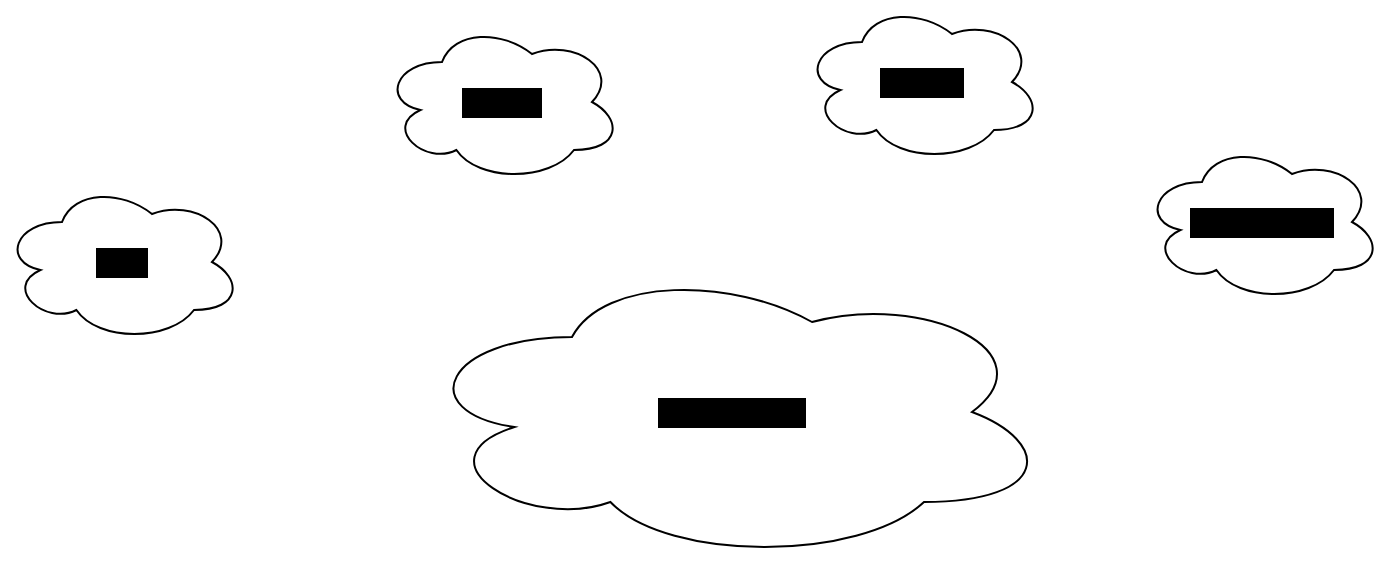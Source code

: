 <mxfile>
    <diagram id="kMYkFQN1MXnj1V-BtPih" name="Purpose of Database">
        <mxGraphModel dx="1140" dy="800" grid="1" gridSize="10" guides="1" tooltips="1" connect="1" arrows="1" fold="1" page="1" pageScale="1" pageWidth="850" pageHeight="1100" math="0" shadow="0">
            <root>
                <mxCell id="0"/>
                <mxCell id="1" parent="0"/>
                <mxCell id="3" value="Health Center" style="ellipse;shape=cloud;whiteSpace=wrap;html=1;labelBackgroundColor=#000000;" vertex="1" parent="1">
                    <mxGeometry x="265" y="310" width="320" height="150" as="geometry"/>
                </mxCell>
                <mxCell id="4" value="units" style="ellipse;shape=cloud;whiteSpace=wrap;html=1;labelBackgroundColor=#000000;" vertex="1" parent="1">
                    <mxGeometry x="60" y="270" width="120" height="80" as="geometry"/>
                </mxCell>
                <mxCell id="5" value="doctors" style="ellipse;shape=cloud;whiteSpace=wrap;html=1;labelBackgroundColor=#000000;" vertex="1" parent="1">
                    <mxGeometry x="250" y="190" width="120" height="80" as="geometry"/>
                </mxCell>
                <mxCell id="7" value="patients" style="ellipse;shape=cloud;whiteSpace=wrap;html=1;labelBackgroundColor=#000000;" vertex="1" parent="1">
                    <mxGeometry x="460" y="180" width="120" height="80" as="geometry"/>
                </mxCell>
                <mxCell id="8" value="interventions&amp;nbsp;" style="ellipse;shape=cloud;whiteSpace=wrap;html=1;labelBackgroundColor=#000000;" vertex="1" parent="1">
                    <mxGeometry x="630" y="250" width="120" height="80" as="geometry"/>
                </mxCell>
            </root>
        </mxGraphModel>
    </diagram>
    <diagram id="yvJoIhBuQkoE39rfLoIi" name="Entity Relationship Model">
        <mxGraphModel dx="1140" dy="800" grid="1" gridSize="10" guides="1" tooltips="1" connect="1" arrows="1" fold="1" page="1" pageScale="1" pageWidth="850" pageHeight="1100" math="0" shadow="0">
            <root>
                <mxCell id="0"/>
                <mxCell id="1" parent="0"/>
                <mxCell id="M7cwEFYlGYMvpXlG8DcW-29" style="edgeStyle=none;html=1;entryX=0;entryY=0.5;entryDx=0;entryDy=0;exitX=0.992;exitY=0.617;exitDx=0;exitDy=0;exitPerimeter=0;" edge="1" parent="1" source="M7cwEFYlGYMvpXlG8DcW-1" target="M7cwEFYlGYMvpXlG8DcW-27">
                    <mxGeometry relative="1" as="geometry">
                        <mxPoint x="340" y="160" as="sourcePoint"/>
                    </mxGeometry>
                </mxCell>
                <mxCell id="M7cwEFYlGYMvpXlG8DcW-31" style="edgeStyle=none;html=1;exitX=1;exitY=1;exitDx=0;exitDy=0;entryX=0;entryY=0.5;entryDx=0;entryDy=0;" edge="1" parent="1" source="M7cwEFYlGYMvpXlG8DcW-1" target="M7cwEFYlGYMvpXlG8DcW-30">
                    <mxGeometry relative="1" as="geometry"/>
                </mxCell>
                <mxCell id="M7cwEFYlGYMvpXlG8DcW-40" style="edgeStyle=none;html=1;exitX=0.5;exitY=1;exitDx=0;exitDy=0;" edge="1" parent="1" source="M7cwEFYlGYMvpXlG8DcW-1" target="M7cwEFYlGYMvpXlG8DcW-39">
                    <mxGeometry relative="1" as="geometry"/>
                </mxCell>
                <mxCell id="M7cwEFYlGYMvpXlG8DcW-1" value="healthCenter" style="rounded=0;whiteSpace=wrap;html=1;labelBackgroundColor=#000000;" vertex="1" parent="1">
                    <mxGeometry x="215" y="130" width="120" height="60" as="geometry"/>
                </mxCell>
                <mxCell id="M7cwEFYlGYMvpXlG8DcW-2" value="doctor" style="rounded=0;whiteSpace=wrap;html=1;labelBackgroundColor=#000000;" vertex="1" parent="1">
                    <mxGeometry x="610" y="140" width="120" height="60" as="geometry"/>
                </mxCell>
                <mxCell id="M7cwEFYlGYMvpXlG8DcW-3" value="unit" style="rounded=0;whiteSpace=wrap;html=1;labelBackgroundColor=#000000;" vertex="1" parent="1">
                    <mxGeometry x="620" y="320" width="120" height="60" as="geometry"/>
                </mxCell>
                <mxCell id="M7cwEFYlGYMvpXlG8DcW-55" style="edgeStyle=none;html=1;exitX=1;exitY=0.75;exitDx=0;exitDy=0;entryX=0.1;entryY=0.675;entryDx=0;entryDy=0;entryPerimeter=0;" edge="1" parent="1" source="M7cwEFYlGYMvpXlG8DcW-4" target="M7cwEFYlGYMvpXlG8DcW-54">
                    <mxGeometry relative="1" as="geometry"/>
                </mxCell>
                <mxCell id="M7cwEFYlGYMvpXlG8DcW-4" value="patient" style="rounded=0;whiteSpace=wrap;html=1;labelBackgroundColor=#000000;" vertex="1" parent="1">
                    <mxGeometry x="380" y="480" width="120" height="60" as="geometry"/>
                </mxCell>
                <mxCell id="M7cwEFYlGYMvpXlG8DcW-5" value="intervention" style="rounded=0;whiteSpace=wrap;html=1;labelBackgroundColor=#000000;" vertex="1" parent="1">
                    <mxGeometry x="660" y="510" width="120" height="60" as="geometry"/>
                </mxCell>
                <mxCell id="M7cwEFYlGYMvpXlG8DcW-12" style="edgeStyle=none;html=1;exitX=1;exitY=1;exitDx=0;exitDy=0;entryX=0;entryY=0.25;entryDx=0;entryDy=0;" edge="1" parent="1" source="M7cwEFYlGYMvpXlG8DcW-6" target="M7cwEFYlGYMvpXlG8DcW-1">
                    <mxGeometry relative="1" as="geometry"/>
                </mxCell>
                <mxCell id="M7cwEFYlGYMvpXlG8DcW-6" value="id" style="ellipse;whiteSpace=wrap;html=1;labelBackgroundColor=#000000;" vertex="1" parent="1">
                    <mxGeometry x="100" y="70" width="70" height="40" as="geometry"/>
                </mxCell>
                <mxCell id="M7cwEFYlGYMvpXlG8DcW-13" style="edgeStyle=none;html=1;exitX=1;exitY=1;exitDx=0;exitDy=0;entryX=0.25;entryY=0;entryDx=0;entryDy=0;" edge="1" parent="1" source="M7cwEFYlGYMvpXlG8DcW-7" target="M7cwEFYlGYMvpXlG8DcW-1">
                    <mxGeometry relative="1" as="geometry"/>
                </mxCell>
                <mxCell id="M7cwEFYlGYMvpXlG8DcW-7" value="name" style="ellipse;whiteSpace=wrap;html=1;labelBackgroundColor=#000000;" vertex="1" parent="1">
                    <mxGeometry x="150" y="30" width="70" height="40" as="geometry"/>
                </mxCell>
                <mxCell id="M7cwEFYlGYMvpXlG8DcW-14" style="edgeStyle=none;html=1;exitX=0.5;exitY=1;exitDx=0;exitDy=0;entryX=0.5;entryY=0;entryDx=0;entryDy=0;" edge="1" parent="1" source="M7cwEFYlGYMvpXlG8DcW-8" target="M7cwEFYlGYMvpXlG8DcW-1">
                    <mxGeometry relative="1" as="geometry"/>
                </mxCell>
                <mxCell id="M7cwEFYlGYMvpXlG8DcW-8" value="Address" style="ellipse;whiteSpace=wrap;html=1;labelBackgroundColor=#000000;" vertex="1" parent="1">
                    <mxGeometry x="240" y="20" width="70" height="40" as="geometry"/>
                </mxCell>
                <mxCell id="M7cwEFYlGYMvpXlG8DcW-15" style="edgeStyle=none;html=1;exitX=0.5;exitY=1;exitDx=0;exitDy=0;entryX=0.75;entryY=0;entryDx=0;entryDy=0;" edge="1" parent="1" source="M7cwEFYlGYMvpXlG8DcW-9" target="M7cwEFYlGYMvpXlG8DcW-1">
                    <mxGeometry relative="1" as="geometry"/>
                </mxCell>
                <mxCell id="M7cwEFYlGYMvpXlG8DcW-9" value="phone" style="ellipse;whiteSpace=wrap;html=1;labelBackgroundColor=#000000;" vertex="1" parent="1">
                    <mxGeometry x="320" y="20" width="70" height="40" as="geometry"/>
                </mxCell>
                <mxCell id="M7cwEFYlGYMvpXlG8DcW-16" style="edgeStyle=none;html=1;exitX=0;exitY=1;exitDx=0;exitDy=0;entryX=1;entryY=0;entryDx=0;entryDy=0;" edge="1" parent="1" source="M7cwEFYlGYMvpXlG8DcW-11" target="M7cwEFYlGYMvpXlG8DcW-1">
                    <mxGeometry relative="1" as="geometry"/>
                </mxCell>
                <mxCell id="M7cwEFYlGYMvpXlG8DcW-11" value="Email" style="ellipse;whiteSpace=wrap;html=1;labelBackgroundColor=#000000;" vertex="1" parent="1">
                    <mxGeometry x="380" y="70" width="70" height="40" as="geometry"/>
                </mxCell>
                <mxCell id="M7cwEFYlGYMvpXlG8DcW-22" style="edgeStyle=none;html=1;exitX=1;exitY=1;exitDx=0;exitDy=0;entryX=0.083;entryY=0;entryDx=0;entryDy=0;entryPerimeter=0;" edge="1" parent="1" source="M7cwEFYlGYMvpXlG8DcW-17" target="M7cwEFYlGYMvpXlG8DcW-2">
                    <mxGeometry relative="1" as="geometry"/>
                </mxCell>
                <mxCell id="M7cwEFYlGYMvpXlG8DcW-17" value="id" style="ellipse;whiteSpace=wrap;html=1;labelBackgroundColor=#000000;" vertex="1" parent="1">
                    <mxGeometry x="510" y="50" width="70" height="40" as="geometry"/>
                </mxCell>
                <mxCell id="M7cwEFYlGYMvpXlG8DcW-23" style="edgeStyle=none;html=1;exitX=0.5;exitY=1;exitDx=0;exitDy=0;entryX=0.25;entryY=0;entryDx=0;entryDy=0;" edge="1" parent="1" source="M7cwEFYlGYMvpXlG8DcW-18" target="M7cwEFYlGYMvpXlG8DcW-2">
                    <mxGeometry relative="1" as="geometry"/>
                </mxCell>
                <mxCell id="M7cwEFYlGYMvpXlG8DcW-18" value="fName" style="ellipse;whiteSpace=wrap;html=1;labelBackgroundColor=#000000;" vertex="1" parent="1">
                    <mxGeometry x="580" y="20" width="70" height="40" as="geometry"/>
                </mxCell>
                <mxCell id="M7cwEFYlGYMvpXlG8DcW-24" style="edgeStyle=none;html=1;exitX=0;exitY=1;exitDx=0;exitDy=0;entryX=0.5;entryY=0;entryDx=0;entryDy=0;" edge="1" parent="1" source="M7cwEFYlGYMvpXlG8DcW-19" target="M7cwEFYlGYMvpXlG8DcW-2">
                    <mxGeometry relative="1" as="geometry"/>
                </mxCell>
                <mxCell id="M7cwEFYlGYMvpXlG8DcW-19" value="lName" style="ellipse;whiteSpace=wrap;html=1;labelBackgroundColor=#000000;" vertex="1" parent="1">
                    <mxGeometry x="660" y="20" width="70" height="40" as="geometry"/>
                </mxCell>
                <mxCell id="M7cwEFYlGYMvpXlG8DcW-25" style="edgeStyle=none;html=1;exitX=0;exitY=1;exitDx=0;exitDy=0;entryX=0.75;entryY=0;entryDx=0;entryDy=0;" edge="1" parent="1" source="M7cwEFYlGYMvpXlG8DcW-20" target="M7cwEFYlGYMvpXlG8DcW-2">
                    <mxGeometry relative="1" as="geometry"/>
                </mxCell>
                <mxCell id="M7cwEFYlGYMvpXlG8DcW-20" value="D.o.B" style="ellipse;whiteSpace=wrap;html=1;labelBackgroundColor=#000000;" vertex="1" parent="1">
                    <mxGeometry x="740" y="30" width="70" height="40" as="geometry"/>
                </mxCell>
                <mxCell id="M7cwEFYlGYMvpXlG8DcW-26" style="edgeStyle=none;html=1;exitX=0;exitY=1;exitDx=0;exitDy=0;" edge="1" parent="1" source="M7cwEFYlGYMvpXlG8DcW-21" target="M7cwEFYlGYMvpXlG8DcW-2">
                    <mxGeometry relative="1" as="geometry"/>
                </mxCell>
                <mxCell id="M7cwEFYlGYMvpXlG8DcW-21" value="pic" style="ellipse;whiteSpace=wrap;html=1;labelBackgroundColor=#000000;" vertex="1" parent="1">
                    <mxGeometry x="750" y="80" width="70" height="40" as="geometry"/>
                </mxCell>
                <mxCell id="M7cwEFYlGYMvpXlG8DcW-28" style="edgeStyle=none;html=1;exitX=1;exitY=0.5;exitDx=0;exitDy=0;entryX=0;entryY=0.5;entryDx=0;entryDy=0;" edge="1" parent="1" source="M7cwEFYlGYMvpXlG8DcW-27" target="M7cwEFYlGYMvpXlG8DcW-2">
                    <mxGeometry relative="1" as="geometry"/>
                </mxCell>
                <mxCell id="M7cwEFYlGYMvpXlG8DcW-27" value="has" style="rhombus;whiteSpace=wrap;html=1;labelBackgroundColor=#000000;" vertex="1" parent="1">
                    <mxGeometry x="430" y="130" width="80" height="80" as="geometry"/>
                </mxCell>
                <mxCell id="M7cwEFYlGYMvpXlG8DcW-32" style="edgeStyle=none;html=1;exitX=1;exitY=0.5;exitDx=0;exitDy=0;entryX=0;entryY=0.5;entryDx=0;entryDy=0;" edge="1" parent="1" source="M7cwEFYlGYMvpXlG8DcW-30" target="M7cwEFYlGYMvpXlG8DcW-3">
                    <mxGeometry relative="1" as="geometry"/>
                </mxCell>
                <mxCell id="M7cwEFYlGYMvpXlG8DcW-30" value="has" style="rhombus;whiteSpace=wrap;html=1;labelBackgroundColor=#000000;" vertex="1" parent="1">
                    <mxGeometry x="430" y="240" width="80" height="80" as="geometry"/>
                </mxCell>
                <mxCell id="M7cwEFYlGYMvpXlG8DcW-36" style="edgeStyle=none;html=1;exitX=1;exitY=1;exitDx=0;exitDy=0;entryX=0.158;entryY=0;entryDx=0;entryDy=0;entryPerimeter=0;" edge="1" parent="1" source="M7cwEFYlGYMvpXlG8DcW-33" target="M7cwEFYlGYMvpXlG8DcW-3">
                    <mxGeometry relative="1" as="geometry"/>
                </mxCell>
                <mxCell id="M7cwEFYlGYMvpXlG8DcW-33" value="id" style="ellipse;whiteSpace=wrap;html=1;labelBackgroundColor=#000000;" vertex="1" parent="1">
                    <mxGeometry x="570" y="230" width="70" height="40" as="geometry"/>
                </mxCell>
                <mxCell id="M7cwEFYlGYMvpXlG8DcW-37" style="edgeStyle=none;html=1;exitX=0.5;exitY=1;exitDx=0;exitDy=0;entryX=0.5;entryY=0;entryDx=0;entryDy=0;" edge="1" parent="1" source="M7cwEFYlGYMvpXlG8DcW-34" target="M7cwEFYlGYMvpXlG8DcW-3">
                    <mxGeometry relative="1" as="geometry"/>
                </mxCell>
                <mxCell id="M7cwEFYlGYMvpXlG8DcW-34" value="uName" style="ellipse;whiteSpace=wrap;html=1;labelBackgroundColor=#000000;" vertex="1" parent="1">
                    <mxGeometry x="650" y="230" width="70" height="40" as="geometry"/>
                </mxCell>
                <mxCell id="M7cwEFYlGYMvpXlG8DcW-38" style="edgeStyle=none;html=1;exitX=0.5;exitY=1;exitDx=0;exitDy=0;entryX=0.75;entryY=0;entryDx=0;entryDy=0;" edge="1" parent="1" source="M7cwEFYlGYMvpXlG8DcW-35" target="M7cwEFYlGYMvpXlG8DcW-3">
                    <mxGeometry relative="1" as="geometry"/>
                </mxCell>
                <mxCell id="M7cwEFYlGYMvpXlG8DcW-35" value="floor" style="ellipse;whiteSpace=wrap;html=1;labelBackgroundColor=#000000;" vertex="1" parent="1">
                    <mxGeometry x="740" y="230" width="70" height="40" as="geometry"/>
                </mxCell>
                <mxCell id="M7cwEFYlGYMvpXlG8DcW-41" style="edgeStyle=none;html=1;exitX=0.5;exitY=1;exitDx=0;exitDy=0;entryX=0.5;entryY=0;entryDx=0;entryDy=0;" edge="1" parent="1" source="M7cwEFYlGYMvpXlG8DcW-39" target="M7cwEFYlGYMvpXlG8DcW-4">
                    <mxGeometry relative="1" as="geometry"/>
                </mxCell>
                <mxCell id="M7cwEFYlGYMvpXlG8DcW-39" value="has" style="rhombus;whiteSpace=wrap;html=1;labelBackgroundColor=#000000;" vertex="1" parent="1">
                    <mxGeometry x="400" y="360" width="80" height="80" as="geometry"/>
                </mxCell>
                <mxCell id="M7cwEFYlGYMvpXlG8DcW-48" style="edgeStyle=none;html=1;exitX=0;exitY=0;exitDx=0;exitDy=0;entryX=0.808;entryY=1.05;entryDx=0;entryDy=0;entryPerimeter=0;" edge="1" parent="1" source="M7cwEFYlGYMvpXlG8DcW-42" target="M7cwEFYlGYMvpXlG8DcW-4">
                    <mxGeometry relative="1" as="geometry"/>
                </mxCell>
                <mxCell id="M7cwEFYlGYMvpXlG8DcW-42" value="id" style="ellipse;whiteSpace=wrap;html=1;labelBackgroundColor=#000000;" vertex="1" parent="1">
                    <mxGeometry x="500" y="590" width="70" height="40" as="geometry"/>
                </mxCell>
                <mxCell id="M7cwEFYlGYMvpXlG8DcW-49" style="edgeStyle=none;html=1;exitX=0.5;exitY=0;exitDx=0;exitDy=0;entryX=0.558;entryY=1.017;entryDx=0;entryDy=0;entryPerimeter=0;" edge="1" parent="1" source="M7cwEFYlGYMvpXlG8DcW-43" target="M7cwEFYlGYMvpXlG8DcW-4">
                    <mxGeometry relative="1" as="geometry"/>
                </mxCell>
                <mxCell id="M7cwEFYlGYMvpXlG8DcW-43" value="fName" style="ellipse;whiteSpace=wrap;html=1;labelBackgroundColor=#000000;" vertex="1" parent="1">
                    <mxGeometry x="410" y="600" width="70" height="40" as="geometry"/>
                </mxCell>
                <mxCell id="M7cwEFYlGYMvpXlG8DcW-50" style="edgeStyle=none;html=1;exitX=1;exitY=0;exitDx=0;exitDy=0;entryX=0.117;entryY=1.033;entryDx=0;entryDy=0;entryPerimeter=0;" edge="1" parent="1" source="M7cwEFYlGYMvpXlG8DcW-44" target="M7cwEFYlGYMvpXlG8DcW-4">
                    <mxGeometry relative="1" as="geometry"/>
                </mxCell>
                <mxCell id="M7cwEFYlGYMvpXlG8DcW-44" value="lName" style="ellipse;whiteSpace=wrap;html=1;labelBackgroundColor=#000000;" vertex="1" parent="1">
                    <mxGeometry x="310" y="590" width="70" height="40" as="geometry"/>
                </mxCell>
                <mxCell id="M7cwEFYlGYMvpXlG8DcW-51" style="edgeStyle=none;html=1;exitX=1;exitY=0;exitDx=0;exitDy=0;entryX=0;entryY=0.75;entryDx=0;entryDy=0;" edge="1" parent="1" source="M7cwEFYlGYMvpXlG8DcW-45" target="M7cwEFYlGYMvpXlG8DcW-4">
                    <mxGeometry relative="1" as="geometry"/>
                </mxCell>
                <mxCell id="M7cwEFYlGYMvpXlG8DcW-45" value="Addresse" style="ellipse;whiteSpace=wrap;html=1;labelBackgroundColor=#000000;" vertex="1" parent="1">
                    <mxGeometry x="230" y="530" width="70" height="40" as="geometry"/>
                </mxCell>
                <mxCell id="M7cwEFYlGYMvpXlG8DcW-52" style="edgeStyle=none;html=1;exitX=1;exitY=0.5;exitDx=0;exitDy=0;entryX=0;entryY=0.5;entryDx=0;entryDy=0;" edge="1" parent="1" source="M7cwEFYlGYMvpXlG8DcW-46" target="M7cwEFYlGYMvpXlG8DcW-4">
                    <mxGeometry relative="1" as="geometry"/>
                </mxCell>
                <mxCell id="M7cwEFYlGYMvpXlG8DcW-46" value="Email" style="ellipse;whiteSpace=wrap;html=1;labelBackgroundColor=#000000;" vertex="1" parent="1">
                    <mxGeometry x="180" y="460" width="70" height="40" as="geometry"/>
                </mxCell>
                <mxCell id="M7cwEFYlGYMvpXlG8DcW-53" style="edgeStyle=none;html=1;exitX=1;exitY=0.5;exitDx=0;exitDy=0;entryX=0;entryY=0;entryDx=0;entryDy=0;" edge="1" parent="1" source="M7cwEFYlGYMvpXlG8DcW-47" target="M7cwEFYlGYMvpXlG8DcW-4">
                    <mxGeometry relative="1" as="geometry"/>
                </mxCell>
                <mxCell id="M7cwEFYlGYMvpXlG8DcW-47" value="Phone" style="ellipse;whiteSpace=wrap;html=1;labelBackgroundColor=#000000;" vertex="1" parent="1">
                    <mxGeometry x="170" y="370" width="70" height="40" as="geometry"/>
                </mxCell>
                <mxCell id="M7cwEFYlGYMvpXlG8DcW-56" style="edgeStyle=none;html=1;exitX=1;exitY=1;exitDx=0;exitDy=0;entryX=0;entryY=0;entryDx=0;entryDy=0;" edge="1" parent="1" source="M7cwEFYlGYMvpXlG8DcW-54" target="M7cwEFYlGYMvpXlG8DcW-5">
                    <mxGeometry relative="1" as="geometry"/>
                </mxCell>
                <mxCell id="M7cwEFYlGYMvpXlG8DcW-54" value="has" style="rhombus;whiteSpace=wrap;html=1;labelBackgroundColor=#000000;" vertex="1" parent="1">
                    <mxGeometry x="565" y="420" width="80" height="80" as="geometry"/>
                </mxCell>
                <mxCell id="M7cwEFYlGYMvpXlG8DcW-62" style="edgeStyle=none;html=1;exitX=0.5;exitY=0;exitDx=0;exitDy=0;entryX=0.175;entryY=1.017;entryDx=0;entryDy=0;entryPerimeter=0;" edge="1" parent="1" source="M7cwEFYlGYMvpXlG8DcW-57" target="M7cwEFYlGYMvpXlG8DcW-5">
                    <mxGeometry relative="1" as="geometry"/>
                </mxCell>
                <mxCell id="M7cwEFYlGYMvpXlG8DcW-57" value="id" style="ellipse;whiteSpace=wrap;html=1;labelBackgroundColor=#000000;" vertex="1" parent="1">
                    <mxGeometry x="600" y="640" width="70" height="40" as="geometry"/>
                </mxCell>
                <mxCell id="M7cwEFYlGYMvpXlG8DcW-63" style="edgeStyle=none;html=1;exitX=0.5;exitY=0;exitDx=0;exitDy=0;entryX=0.25;entryY=1;entryDx=0;entryDy=0;" edge="1" parent="1" source="M7cwEFYlGYMvpXlG8DcW-58" target="M7cwEFYlGYMvpXlG8DcW-5">
                    <mxGeometry relative="1" as="geometry"/>
                </mxCell>
                <mxCell id="M7cwEFYlGYMvpXlG8DcW-58" value="writtenDate" style="ellipse;whiteSpace=wrap;html=1;labelBackgroundColor=#000000;" vertex="1" parent="1">
                    <mxGeometry x="660" y="680" width="70" height="40" as="geometry"/>
                </mxCell>
                <mxCell id="M7cwEFYlGYMvpXlG8DcW-64" style="edgeStyle=none;html=1;exitX=0.5;exitY=0;exitDx=0;exitDy=0;entryX=0.558;entryY=1.017;entryDx=0;entryDy=0;entryPerimeter=0;" edge="1" parent="1" source="M7cwEFYlGYMvpXlG8DcW-60" target="M7cwEFYlGYMvpXlG8DcW-5">
                    <mxGeometry relative="1" as="geometry"/>
                </mxCell>
                <mxCell id="M7cwEFYlGYMvpXlG8DcW-60" value="symptom" style="ellipse;whiteSpace=wrap;html=1;labelBackgroundColor=#000000;" vertex="1" parent="1">
                    <mxGeometry x="720" y="640" width="70" height="40" as="geometry"/>
                </mxCell>
                <mxCell id="M7cwEFYlGYMvpXlG8DcW-65" style="edgeStyle=none;html=1;exitX=0;exitY=0;exitDx=0;exitDy=0;entryX=0.833;entryY=1.05;entryDx=0;entryDy=0;entryPerimeter=0;" edge="1" parent="1" source="M7cwEFYlGYMvpXlG8DcW-61" target="M7cwEFYlGYMvpXlG8DcW-5">
                    <mxGeometry relative="1" as="geometry"/>
                </mxCell>
                <mxCell id="M7cwEFYlGYMvpXlG8DcW-61" value="treatment" style="ellipse;whiteSpace=wrap;html=1;labelBackgroundColor=#000000;" vertex="1" parent="1">
                    <mxGeometry x="780" y="590" width="70" height="40" as="geometry"/>
                </mxCell>
            </root>
        </mxGraphModel>
    </diagram>
    <diagram id="SaWNn-KFzAsCHr6UYBIu" name="UML">
        <mxGraphModel dx="1140" dy="800" grid="1" gridSize="10" guides="1" tooltips="1" connect="1" arrows="1" fold="1" page="1" pageScale="1" pageWidth="850" pageHeight="1100" math="0" shadow="0">
            <root>
                <mxCell id="0"/>
                <mxCell id="1" parent="0"/>
                <mxCell id="afhhp52s5J-7sQFE4zRQ-1" value="HealthCenter" style="swimlane;fontStyle=0;childLayout=stackLayout;horizontal=1;startSize=30;horizontalStack=0;resizeParent=1;resizeParentMax=0;resizeLast=0;collapsible=1;marginBottom=0;whiteSpace=wrap;html=1;" vertex="1" parent="1">
                    <mxGeometry x="90" y="40" width="140" height="300" as="geometry"/>
                </mxCell>
                <mxCell id="afhhp52s5J-7sQFE4zRQ-2" value="Health_id:int" style="text;strokeColor=none;fillColor=none;align=left;verticalAlign=middle;spacingLeft=4;spacingRight=4;overflow=hidden;points=[[0,0.5],[1,0.5]];portConstraint=eastwest;rotatable=0;whiteSpace=wrap;html=1;fontStyle=4" vertex="1" parent="afhhp52s5J-7sQFE4zRQ-1">
                    <mxGeometry y="30" width="140" height="30" as="geometry"/>
                </mxCell>
                <mxCell id="afhhp52s5J-7sQFE4zRQ-3" value="name:string" style="text;strokeColor=none;fillColor=none;align=left;verticalAlign=middle;spacingLeft=4;spacingRight=4;overflow=hidden;points=[[0,0.5],[1,0.5]];portConstraint=eastwest;rotatable=0;whiteSpace=wrap;html=1;" vertex="1" parent="afhhp52s5J-7sQFE4zRQ-1">
                    <mxGeometry y="60" width="140" height="30" as="geometry"/>
                </mxCell>
                <mxCell id="B42FV-gHt6v63xgVgxit-14" value="addresse:string" style="text;strokeColor=none;fillColor=none;align=left;verticalAlign=middle;spacingLeft=4;spacingRight=4;overflow=hidden;points=[[0,0.5],[1,0.5]];portConstraint=eastwest;rotatable=0;whiteSpace=wrap;html=1;" vertex="1" parent="afhhp52s5J-7sQFE4zRQ-1">
                    <mxGeometry y="90" width="140" height="30" as="geometry"/>
                </mxCell>
                <mxCell id="ZU9mppLo-26xzwA4CxF6-1" value="phone:int" style="text;strokeColor=none;fillColor=none;align=left;verticalAlign=middle;spacingLeft=4;spacingRight=4;overflow=hidden;points=[[0,0.5],[1,0.5]];portConstraint=eastwest;rotatable=0;whiteSpace=wrap;html=1;" vertex="1" parent="afhhp52s5J-7sQFE4zRQ-1">
                    <mxGeometry y="120" width="140" height="30" as="geometry"/>
                </mxCell>
                <mxCell id="Bcz-fzLG8HgAZP8Z0GP7-1" value="Email:string" style="text;strokeColor=none;fillColor=none;align=left;verticalAlign=middle;spacingLeft=4;spacingRight=4;overflow=hidden;points=[[0,0.5],[1,0.5]];portConstraint=eastwest;rotatable=0;whiteSpace=wrap;html=1;" vertex="1" parent="afhhp52s5J-7sQFE4zRQ-1">
                    <mxGeometry y="150" width="140" height="30" as="geometry"/>
                </mxCell>
                <mxCell id="7jm44cRSfCzxlKd2t8Iw-1" value="fk_doctor_id:int" style="text;strokeColor=none;fillColor=none;align=left;verticalAlign=middle;spacingLeft=4;spacingRight=4;overflow=hidden;points=[[0,0.5],[1,0.5]];portConstraint=eastwest;rotatable=0;whiteSpace=wrap;html=1;" vertex="1" parent="afhhp52s5J-7sQFE4zRQ-1">
                    <mxGeometry y="180" width="140" height="30" as="geometry"/>
                </mxCell>
                <mxCell id="oFAAIdkzcCOgAIb3zAR0-7" value="fk_state_id:int" style="text;strokeColor=none;fillColor=none;align=left;verticalAlign=middle;spacingLeft=4;spacingRight=4;overflow=hidden;points=[[0,0.5],[1,0.5]];portConstraint=eastwest;rotatable=0;whiteSpace=wrap;html=1;" vertex="1" parent="afhhp52s5J-7sQFE4zRQ-1">
                    <mxGeometry y="210" width="140" height="30" as="geometry"/>
                </mxCell>
                <mxCell id="23BHNldbCtrsEtYirZf2-11" value="fk_unit_id:int" style="text;strokeColor=none;fillColor=none;align=left;verticalAlign=middle;spacingLeft=4;spacingRight=4;overflow=hidden;points=[[0,0.5],[1,0.5]];portConstraint=eastwest;rotatable=0;whiteSpace=wrap;html=1;" vertex="1" parent="afhhp52s5J-7sQFE4zRQ-1">
                    <mxGeometry y="240" width="140" height="30" as="geometry"/>
                </mxCell>
                <mxCell id="afhhp52s5J-7sQFE4zRQ-4" value="fk_patient_id:int" style="text;strokeColor=none;fillColor=none;align=left;verticalAlign=middle;spacingLeft=4;spacingRight=4;overflow=hidden;points=[[0,0.5],[1,0.5]];portConstraint=eastwest;rotatable=0;whiteSpace=wrap;html=1;" vertex="1" parent="afhhp52s5J-7sQFE4zRQ-1">
                    <mxGeometry y="270" width="140" height="30" as="geometry"/>
                </mxCell>
                <mxCell id="B42FV-gHt6v63xgVgxit-2" value="Country" style="swimlane;fontStyle=0;childLayout=stackLayout;horizontal=1;startSize=30;horizontalStack=0;resizeParent=1;resizeParentMax=0;resizeLast=0;collapsible=1;marginBottom=0;whiteSpace=wrap;html=1;" vertex="1" parent="1">
                    <mxGeometry x="50" y="495" width="140" height="90" as="geometry"/>
                </mxCell>
                <mxCell id="B42FV-gHt6v63xgVgxit-3" value="country_id:int" style="text;strokeColor=none;fillColor=none;align=left;verticalAlign=middle;spacingLeft=4;spacingRight=4;overflow=hidden;points=[[0,0.5],[1,0.5]];portConstraint=eastwest;rotatable=0;whiteSpace=wrap;html=1;fontStyle=4" vertex="1" parent="B42FV-gHt6v63xgVgxit-2">
                    <mxGeometry y="30" width="140" height="30" as="geometry"/>
                </mxCell>
                <mxCell id="B42FV-gHt6v63xgVgxit-4" value="country_name:string" style="text;strokeColor=none;fillColor=none;align=left;verticalAlign=middle;spacingLeft=4;spacingRight=4;overflow=hidden;points=[[0,0.5],[1,0.5]];portConstraint=eastwest;rotatable=0;whiteSpace=wrap;html=1;" vertex="1" parent="B42FV-gHt6v63xgVgxit-2">
                    <mxGeometry y="60" width="140" height="30" as="geometry"/>
                </mxCell>
                <mxCell id="B42FV-gHt6v63xgVgxit-6" value="state" style="swimlane;fontStyle=0;childLayout=stackLayout;horizontal=1;startSize=30;horizontalStack=0;resizeParent=1;resizeParentMax=0;resizeLast=0;collapsible=1;marginBottom=0;whiteSpace=wrap;html=1;" vertex="1" parent="1">
                    <mxGeometry x="260" y="495" width="140" height="120" as="geometry"/>
                </mxCell>
                <mxCell id="B42FV-gHt6v63xgVgxit-7" value="state_id:int" style="text;strokeColor=none;fillColor=none;align=left;verticalAlign=middle;spacingLeft=4;spacingRight=4;overflow=hidden;points=[[0,0.5],[1,0.5]];portConstraint=eastwest;rotatable=0;whiteSpace=wrap;html=1;fontStyle=4" vertex="1" parent="B42FV-gHt6v63xgVgxit-6">
                    <mxGeometry y="30" width="140" height="30" as="geometry"/>
                </mxCell>
                <mxCell id="B42FV-gHt6v63xgVgxit-8" value="state_name:string" style="text;strokeColor=none;fillColor=none;align=left;verticalAlign=middle;spacingLeft=4;spacingRight=4;overflow=hidden;points=[[0,0.5],[1,0.5]];portConstraint=eastwest;rotatable=0;whiteSpace=wrap;html=1;" vertex="1" parent="B42FV-gHt6v63xgVgxit-6">
                    <mxGeometry y="60" width="140" height="30" as="geometry"/>
                </mxCell>
                <mxCell id="B42FV-gHt6v63xgVgxit-9" value="fk_country_id:int" style="text;strokeColor=none;fillColor=none;align=left;verticalAlign=middle;spacingLeft=4;spacingRight=4;overflow=hidden;points=[[0,0.5],[1,0.5]];portConstraint=eastwest;rotatable=0;whiteSpace=wrap;html=1;" vertex="1" parent="B42FV-gHt6v63xgVgxit-6">
                    <mxGeometry y="90" width="140" height="30" as="geometry"/>
                </mxCell>
                <mxCell id="B42FV-gHt6v63xgVgxit-10" style="edgeStyle=none;html=1;entryX=0;entryY=0.5;entryDx=0;entryDy=0;endArrow=ERmany;endFill=0;startArrow=ERone;startFill=0;" edge="1" parent="1" target="B42FV-gHt6v63xgVgxit-7">
                    <mxGeometry relative="1" as="geometry">
                        <mxPoint x="190" y="540" as="sourcePoint"/>
                    </mxGeometry>
                </mxCell>
                <mxCell id="B42FV-gHt6v63xgVgxit-13" style="edgeStyle=orthogonalEdgeStyle;html=1;entryX=0.379;entryY=-0.017;entryDx=0;entryDy=0;entryPerimeter=0;startArrow=ERmany;startFill=0;endArrow=ERone;endFill=0;" edge="1" parent="1" source="afhhp52s5J-7sQFE4zRQ-4" target="B42FV-gHt6v63xgVgxit-6">
                    <mxGeometry relative="1" as="geometry">
                        <mxPoint x="210" y="460" as="sourcePoint"/>
                    </mxGeometry>
                </mxCell>
                <mxCell id="w2NWy7UpsiDusF6athqf-1" value="Doctor" style="swimlane;fontStyle=0;childLayout=stackLayout;horizontal=1;startSize=30;horizontalStack=0;resizeParent=1;resizeParentMax=0;resizeLast=0;collapsible=1;marginBottom=0;whiteSpace=wrap;html=1;" vertex="1" parent="1">
                    <mxGeometry x="600" y="10" width="140" height="210" as="geometry"/>
                </mxCell>
                <mxCell id="w2NWy7UpsiDusF6athqf-2" value="Doctor_id:int" style="text;strokeColor=none;fillColor=none;align=left;verticalAlign=middle;spacingLeft=4;spacingRight=4;overflow=hidden;points=[[0,0.5],[1,0.5]];portConstraint=eastwest;rotatable=0;whiteSpace=wrap;html=1;fontStyle=4" vertex="1" parent="w2NWy7UpsiDusF6athqf-1">
                    <mxGeometry y="30" width="140" height="30" as="geometry"/>
                </mxCell>
                <mxCell id="w2NWy7UpsiDusF6athqf-3" value="fname:string" style="text;strokeColor=none;fillColor=none;align=left;verticalAlign=middle;spacingLeft=4;spacingRight=4;overflow=hidden;points=[[0,0.5],[1,0.5]];portConstraint=eastwest;rotatable=0;whiteSpace=wrap;html=1;" vertex="1" parent="w2NWy7UpsiDusF6athqf-1">
                    <mxGeometry y="60" width="140" height="30" as="geometry"/>
                </mxCell>
                <mxCell id="hjV8Pt0b6cfxKJnznKKa-1" value="lname:string" style="text;strokeColor=none;fillColor=none;align=left;verticalAlign=middle;spacingLeft=4;spacingRight=4;overflow=hidden;points=[[0,0.5],[1,0.5]];portConstraint=eastwest;rotatable=0;whiteSpace=wrap;html=1;" vertex="1" parent="w2NWy7UpsiDusF6athqf-1">
                    <mxGeometry y="90" width="140" height="30" as="geometry"/>
                </mxCell>
                <mxCell id="w2NWy7UpsiDusF6athqf-4" value="D.o.B:date" style="text;strokeColor=none;fillColor=none;align=left;verticalAlign=middle;spacingLeft=4;spacingRight=4;overflow=hidden;points=[[0,0.5],[1,0.5]];portConstraint=eastwest;rotatable=0;whiteSpace=wrap;html=1;" vertex="1" parent="w2NWy7UpsiDusF6athqf-1">
                    <mxGeometry y="120" width="140" height="30" as="geometry"/>
                </mxCell>
                <mxCell id="w2NWy7UpsiDusF6athqf-5" value="phone:int" style="text;strokeColor=none;fillColor=none;align=left;verticalAlign=middle;spacingLeft=4;spacingRight=4;overflow=hidden;points=[[0,0.5],[1,0.5]];portConstraint=eastwest;rotatable=0;whiteSpace=wrap;html=1;" vertex="1" parent="w2NWy7UpsiDusF6athqf-1">
                    <mxGeometry y="150" width="140" height="30" as="geometry"/>
                </mxCell>
                <mxCell id="w2NWy7UpsiDusF6athqf-6" value="Email:string" style="text;strokeColor=none;fillColor=none;align=left;verticalAlign=middle;spacingLeft=4;spacingRight=4;overflow=hidden;points=[[0,0.5],[1,0.5]];portConstraint=eastwest;rotatable=0;whiteSpace=wrap;html=1;" vertex="1" parent="w2NWy7UpsiDusF6athqf-1">
                    <mxGeometry y="180" width="140" height="30" as="geometry"/>
                </mxCell>
                <mxCell id="7jm44cRSfCzxlKd2t8Iw-2" style="edgeStyle=orthogonalEdgeStyle;html=1;exitX=1;exitY=0.5;exitDx=0;exitDy=0;startArrow=ERmany;startFill=0;endArrow=ERmany;endFill=0;entryX=0;entryY=0.1;entryDx=0;entryDy=0;entryPerimeter=0;" edge="1" parent="1" target="w2NWy7UpsiDusF6athqf-2">
                    <mxGeometry relative="1" as="geometry">
                        <mxPoint x="230" y="72" as="sourcePoint"/>
                        <mxPoint x="530" y="42" as="targetPoint"/>
                        <Array as="points">
                            <mxPoint x="380" y="72"/>
                            <mxPoint x="380" y="42"/>
                        </Array>
                    </mxGeometry>
                </mxCell>
                <mxCell id="oFAAIdkzcCOgAIb3zAR0-1" value="unit" style="swimlane;fontStyle=0;childLayout=stackLayout;horizontal=1;startSize=30;horizontalStack=0;resizeParent=1;resizeParentMax=0;resizeLast=0;collapsible=1;marginBottom=0;whiteSpace=wrap;html=1;" vertex="1" parent="1">
                    <mxGeometry x="380" y="350" width="140" height="120" as="geometry"/>
                </mxCell>
                <mxCell id="oFAAIdkzcCOgAIb3zAR0-2" value="unit_id:int" style="text;strokeColor=none;fillColor=none;align=left;verticalAlign=middle;spacingLeft=4;spacingRight=4;overflow=hidden;points=[[0,0.5],[1,0.5]];portConstraint=eastwest;rotatable=0;whiteSpace=wrap;html=1;fontStyle=4" vertex="1" parent="oFAAIdkzcCOgAIb3zAR0-1">
                    <mxGeometry y="30" width="140" height="30" as="geometry"/>
                </mxCell>
                <mxCell id="oFAAIdkzcCOgAIb3zAR0-3" value="unit_name:string" style="text;strokeColor=none;fillColor=none;align=left;verticalAlign=middle;spacingLeft=4;spacingRight=4;overflow=hidden;points=[[0,0.5],[1,0.5]];portConstraint=eastwest;rotatable=0;whiteSpace=wrap;html=1;" vertex="1" parent="oFAAIdkzcCOgAIb3zAR0-1">
                    <mxGeometry y="60" width="140" height="30" as="geometry"/>
                </mxCell>
                <mxCell id="oFAAIdkzcCOgAIb3zAR0-4" value="unit_floor:string" style="text;strokeColor=none;fillColor=none;align=left;verticalAlign=middle;spacingLeft=4;spacingRight=4;overflow=hidden;points=[[0,0.5],[1,0.5]];portConstraint=eastwest;rotatable=0;whiteSpace=wrap;html=1;" vertex="1" parent="oFAAIdkzcCOgAIb3zAR0-1">
                    <mxGeometry y="90" width="140" height="30" as="geometry"/>
                </mxCell>
                <mxCell id="23BHNldbCtrsEtYirZf2-1" value="Patient" style="swimlane;fontStyle=0;childLayout=stackLayout;horizontal=1;startSize=30;horizontalStack=0;resizeParent=1;resizeParentMax=0;resizeLast=0;collapsible=1;marginBottom=0;whiteSpace=wrap;html=1;" vertex="1" parent="1">
                    <mxGeometry x="680" y="260" width="140" height="240" as="geometry"/>
                </mxCell>
                <mxCell id="23BHNldbCtrsEtYirZf2-2" value="Patient_id:int" style="text;strokeColor=none;fillColor=none;align=left;verticalAlign=middle;spacingLeft=4;spacingRight=4;overflow=hidden;points=[[0,0.5],[1,0.5]];portConstraint=eastwest;rotatable=0;whiteSpace=wrap;html=1;fontStyle=4" vertex="1" parent="23BHNldbCtrsEtYirZf2-1">
                    <mxGeometry y="30" width="140" height="30" as="geometry"/>
                </mxCell>
                <mxCell id="23BHNldbCtrsEtYirZf2-3" value="fname:string" style="text;strokeColor=none;fillColor=none;align=left;verticalAlign=middle;spacingLeft=4;spacingRight=4;overflow=hidden;points=[[0,0.5],[1,0.5]];portConstraint=eastwest;rotatable=0;whiteSpace=wrap;html=1;" vertex="1" parent="23BHNldbCtrsEtYirZf2-1">
                    <mxGeometry y="60" width="140" height="30" as="geometry"/>
                </mxCell>
                <mxCell id="23BHNldbCtrsEtYirZf2-4" value="lname:string" style="text;strokeColor=none;fillColor=none;align=left;verticalAlign=middle;spacingLeft=4;spacingRight=4;overflow=hidden;points=[[0,0.5],[1,0.5]];portConstraint=eastwest;rotatable=0;whiteSpace=wrap;html=1;" vertex="1" parent="23BHNldbCtrsEtYirZf2-1">
                    <mxGeometry y="90" width="140" height="30" as="geometry"/>
                </mxCell>
                <mxCell id="23BHNldbCtrsEtYirZf2-5" value="D.o.B:date" style="text;strokeColor=none;fillColor=none;align=left;verticalAlign=middle;spacingLeft=4;spacingRight=4;overflow=hidden;points=[[0,0.5],[1,0.5]];portConstraint=eastwest;rotatable=0;whiteSpace=wrap;html=1;" vertex="1" parent="23BHNldbCtrsEtYirZf2-1">
                    <mxGeometry y="120" width="140" height="30" as="geometry"/>
                </mxCell>
                <mxCell id="23BHNldbCtrsEtYirZf2-6" value="phone:int" style="text;strokeColor=none;fillColor=none;align=left;verticalAlign=middle;spacingLeft=4;spacingRight=4;overflow=hidden;points=[[0,0.5],[1,0.5]];portConstraint=eastwest;rotatable=0;whiteSpace=wrap;html=1;" vertex="1" parent="23BHNldbCtrsEtYirZf2-1">
                    <mxGeometry y="150" width="140" height="30" as="geometry"/>
                </mxCell>
                <mxCell id="23BHNldbCtrsEtYirZf2-13" value="Email:string" style="text;strokeColor=none;fillColor=none;align=left;verticalAlign=middle;spacingLeft=4;spacingRight=4;overflow=hidden;points=[[0,0.5],[1,0.5]];portConstraint=eastwest;rotatable=0;whiteSpace=wrap;html=1;" vertex="1" parent="23BHNldbCtrsEtYirZf2-1">
                    <mxGeometry y="180" width="140" height="30" as="geometry"/>
                </mxCell>
                <mxCell id="23BHNldbCtrsEtYirZf2-7" value="fk_unit_id:int" style="text;strokeColor=none;fillColor=none;align=left;verticalAlign=middle;spacingLeft=4;spacingRight=4;overflow=hidden;points=[[0,0.5],[1,0.5]];portConstraint=eastwest;rotatable=0;whiteSpace=wrap;html=1;" vertex="1" parent="23BHNldbCtrsEtYirZf2-1">
                    <mxGeometry y="210" width="140" height="30" as="geometry"/>
                </mxCell>
                <mxCell id="23BHNldbCtrsEtYirZf2-10" style="edgeStyle=orthogonalEdgeStyle;html=1;exitX=1;exitY=0.5;exitDx=0;exitDy=0;entryX=0;entryY=0.5;entryDx=0;entryDy=0;startArrow=ERone;startFill=0;endArrow=ERmany;endFill=0;" edge="1" parent="1" source="Bcz-fzLG8HgAZP8Z0GP7-1" target="23BHNldbCtrsEtYirZf2-3">
                    <mxGeometry relative="1" as="geometry"/>
                </mxCell>
                <mxCell id="23BHNldbCtrsEtYirZf2-14" style="edgeStyle=orthogonalEdgeStyle;html=1;exitX=1;exitY=0.5;exitDx=0;exitDy=0;entryX=0.25;entryY=0;entryDx=0;entryDy=0;startArrow=ERone;startFill=0;endArrow=ERmany;endFill=0;" edge="1" parent="1" source="oFAAIdkzcCOgAIb3zAR0-7" target="oFAAIdkzcCOgAIb3zAR0-1">
                    <mxGeometry relative="1" as="geometry"/>
                </mxCell>
                <mxCell id="23BHNldbCtrsEtYirZf2-15" style="edgeStyle=orthogonalEdgeStyle;html=1;exitX=1;exitY=0.5;exitDx=0;exitDy=0;entryX=0;entryY=0.5;entryDx=0;entryDy=0;startArrow=ERone;startFill=0;endArrow=ERmany;endFill=0;" edge="1" parent="1" source="oFAAIdkzcCOgAIb3zAR0-3" target="23BHNldbCtrsEtYirZf2-5">
                    <mxGeometry relative="1" as="geometry"/>
                </mxCell>
                <mxCell id="Drdcd_1fYzfQvay2CHId-1" value="intervention" style="swimlane;fontStyle=0;childLayout=stackLayout;horizontal=1;startSize=30;horizontalStack=0;resizeParent=1;resizeParentMax=0;resizeLast=0;collapsible=1;marginBottom=0;whiteSpace=wrap;html=1;" vertex="1" parent="1">
                    <mxGeometry x="510" y="580" width="140" height="210" as="geometry"/>
                </mxCell>
                <mxCell id="Drdcd_1fYzfQvay2CHId-2" value="inter_id:int" style="text;strokeColor=none;fillColor=none;align=left;verticalAlign=middle;spacingLeft=4;spacingRight=4;overflow=hidden;points=[[0,0.5],[1,0.5]];portConstraint=eastwest;rotatable=0;whiteSpace=wrap;html=1;fontStyle=4" vertex="1" parent="Drdcd_1fYzfQvay2CHId-1">
                    <mxGeometry y="30" width="140" height="30" as="geometry"/>
                </mxCell>
                <mxCell id="Drdcd_1fYzfQvay2CHId-4" value="written_date:date" style="text;strokeColor=none;fillColor=none;align=left;verticalAlign=middle;spacingLeft=4;spacingRight=4;overflow=hidden;points=[[0,0.5],[1,0.5]];portConstraint=eastwest;rotatable=0;whiteSpace=wrap;html=1;" vertex="1" parent="Drdcd_1fYzfQvay2CHId-1">
                    <mxGeometry y="60" width="140" height="30" as="geometry"/>
                </mxCell>
                <mxCell id="Drdcd_1fYzfQvay2CHId-6" value="&lt;span style=&quot;text-align: center; background-color: rgb(0, 0, 0);&quot;&gt;symptom:string&lt;/span&gt;" style="text;strokeColor=none;fillColor=none;align=left;verticalAlign=middle;spacingLeft=4;spacingRight=4;overflow=hidden;points=[[0,0.5],[1,0.5]];portConstraint=eastwest;rotatable=0;whiteSpace=wrap;html=1;" vertex="1" parent="Drdcd_1fYzfQvay2CHId-1">
                    <mxGeometry y="90" width="140" height="30" as="geometry"/>
                </mxCell>
                <mxCell id="z-Jp9nMY6OOoS2nEeqf5-4" value="treatment:string" style="text;strokeColor=none;fillColor=none;align=left;verticalAlign=middle;spacingLeft=4;spacingRight=4;overflow=hidden;points=[[0,0.5],[1,0.5]];portConstraint=eastwest;rotatable=0;whiteSpace=wrap;html=1;" vertex="1" parent="Drdcd_1fYzfQvay2CHId-1">
                    <mxGeometry y="120" width="140" height="30" as="geometry"/>
                </mxCell>
                <mxCell id="z-Jp9nMY6OOoS2nEeqf5-5" value="fk_doctor_id:int" style="text;strokeColor=none;fillColor=none;align=left;verticalAlign=middle;spacingLeft=4;spacingRight=4;overflow=hidden;points=[[0,0.5],[1,0.5]];portConstraint=eastwest;rotatable=0;whiteSpace=wrap;html=1;" vertex="1" parent="Drdcd_1fYzfQvay2CHId-1">
                    <mxGeometry y="150" width="140" height="30" as="geometry"/>
                </mxCell>
                <mxCell id="Drdcd_1fYzfQvay2CHId-7" value="fk_patient_id:int" style="text;strokeColor=none;fillColor=none;align=left;verticalAlign=middle;spacingLeft=4;spacingRight=4;overflow=hidden;points=[[0,0.5],[1,0.5]];portConstraint=eastwest;rotatable=0;whiteSpace=wrap;html=1;" vertex="1" parent="Drdcd_1fYzfQvay2CHId-1">
                    <mxGeometry y="180" width="140" height="30" as="geometry"/>
                </mxCell>
                <mxCell id="z-Jp9nMY6OOoS2nEeqf5-3" style="edgeStyle=orthogonalEdgeStyle;html=1;exitX=1;exitY=0.5;exitDx=0;exitDy=0;startArrow=ERmany;startFill=0;endArrow=ERone;endFill=0;" edge="1" parent="1" source="Drdcd_1fYzfQvay2CHId-7">
                    <mxGeometry relative="1" as="geometry">
                        <mxPoint x="790" y="500" as="targetPoint"/>
                    </mxGeometry>
                </mxCell>
                <mxCell id="z-Jp9nMY6OOoS2nEeqf5-6" style="edgeStyle=orthogonalEdgeStyle;html=1;exitX=0;exitY=0.5;exitDx=0;exitDy=0;entryX=0.45;entryY=-0.014;entryDx=0;entryDy=0;entryPerimeter=0;startArrow=ERone;startFill=0;endArrow=ERone;endFill=0;" edge="1" parent="1" source="w2NWy7UpsiDusF6athqf-4" target="Drdcd_1fYzfQvay2CHId-1">
                    <mxGeometry relative="1" as="geometry"/>
                </mxCell>
            </root>
        </mxGraphModel>
    </diagram>
</mxfile>